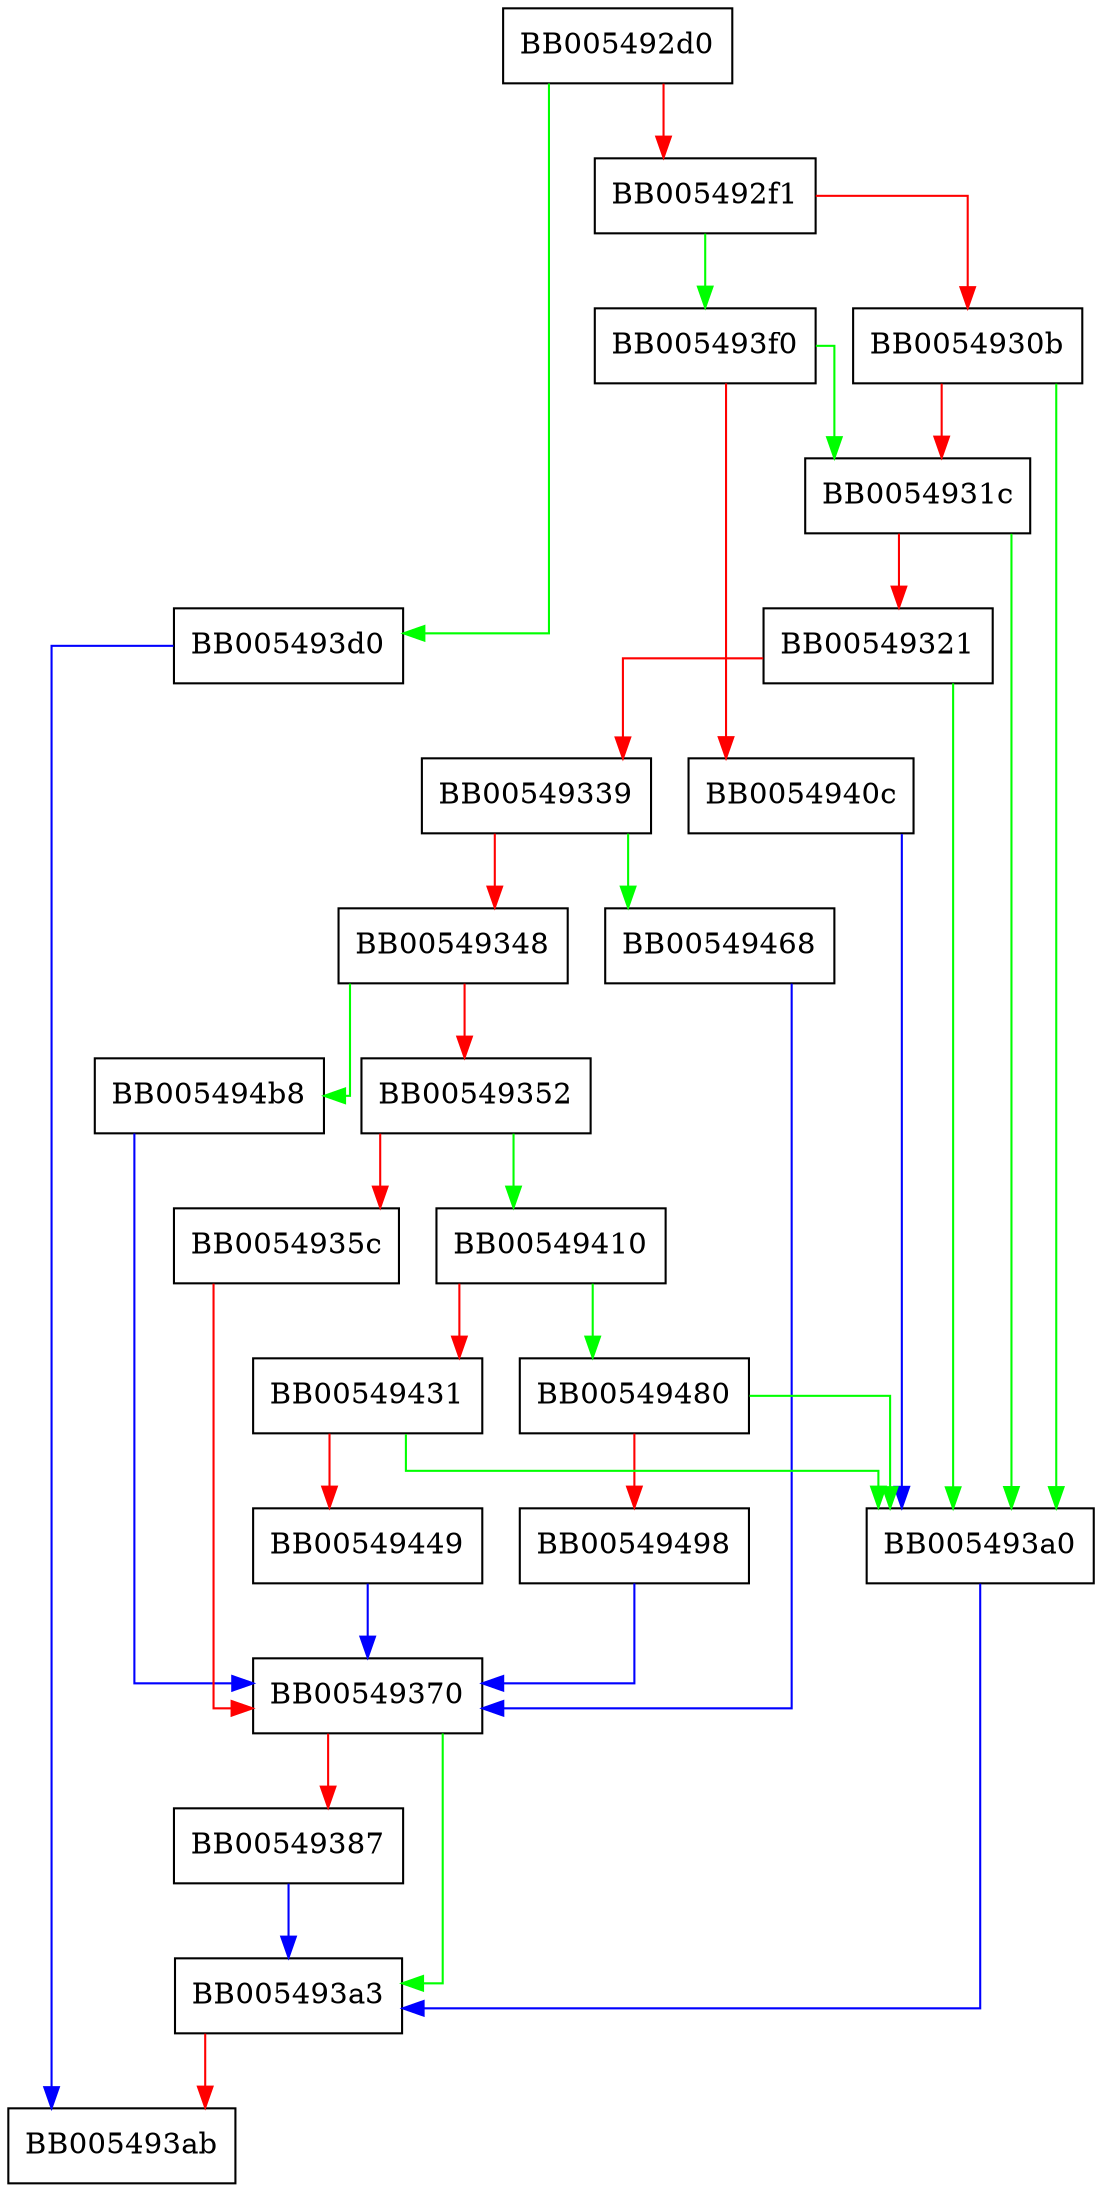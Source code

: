 digraph BN_sqr {
  node [shape="box"];
  graph [splines=ortho];
  BB005492d0 -> BB005493d0 [color="green"];
  BB005492d0 -> BB005492f1 [color="red"];
  BB005492f1 -> BB005493f0 [color="green"];
  BB005492f1 -> BB0054930b [color="red"];
  BB0054930b -> BB005493a0 [color="green"];
  BB0054930b -> BB0054931c [color="red"];
  BB0054931c -> BB005493a0 [color="green"];
  BB0054931c -> BB00549321 [color="red"];
  BB00549321 -> BB005493a0 [color="green"];
  BB00549321 -> BB00549339 [color="red"];
  BB00549339 -> BB00549468 [color="green"];
  BB00549339 -> BB00549348 [color="red"];
  BB00549348 -> BB005494b8 [color="green"];
  BB00549348 -> BB00549352 [color="red"];
  BB00549352 -> BB00549410 [color="green"];
  BB00549352 -> BB0054935c [color="red"];
  BB0054935c -> BB00549370 [color="red"];
  BB00549370 -> BB005493a3 [color="green"];
  BB00549370 -> BB00549387 [color="red"];
  BB00549387 -> BB005493a3 [color="blue"];
  BB005493a0 -> BB005493a3 [color="blue"];
  BB005493a3 -> BB005493ab [color="red"];
  BB005493d0 -> BB005493ab [color="blue"];
  BB005493f0 -> BB0054931c [color="green"];
  BB005493f0 -> BB0054940c [color="red"];
  BB0054940c -> BB005493a0 [color="blue"];
  BB00549410 -> BB00549480 [color="green"];
  BB00549410 -> BB00549431 [color="red"];
  BB00549431 -> BB005493a0 [color="green"];
  BB00549431 -> BB00549449 [color="red"];
  BB00549449 -> BB00549370 [color="blue"];
  BB00549468 -> BB00549370 [color="blue"];
  BB00549480 -> BB005493a0 [color="green"];
  BB00549480 -> BB00549498 [color="red"];
  BB00549498 -> BB00549370 [color="blue"];
  BB005494b8 -> BB00549370 [color="blue"];
}